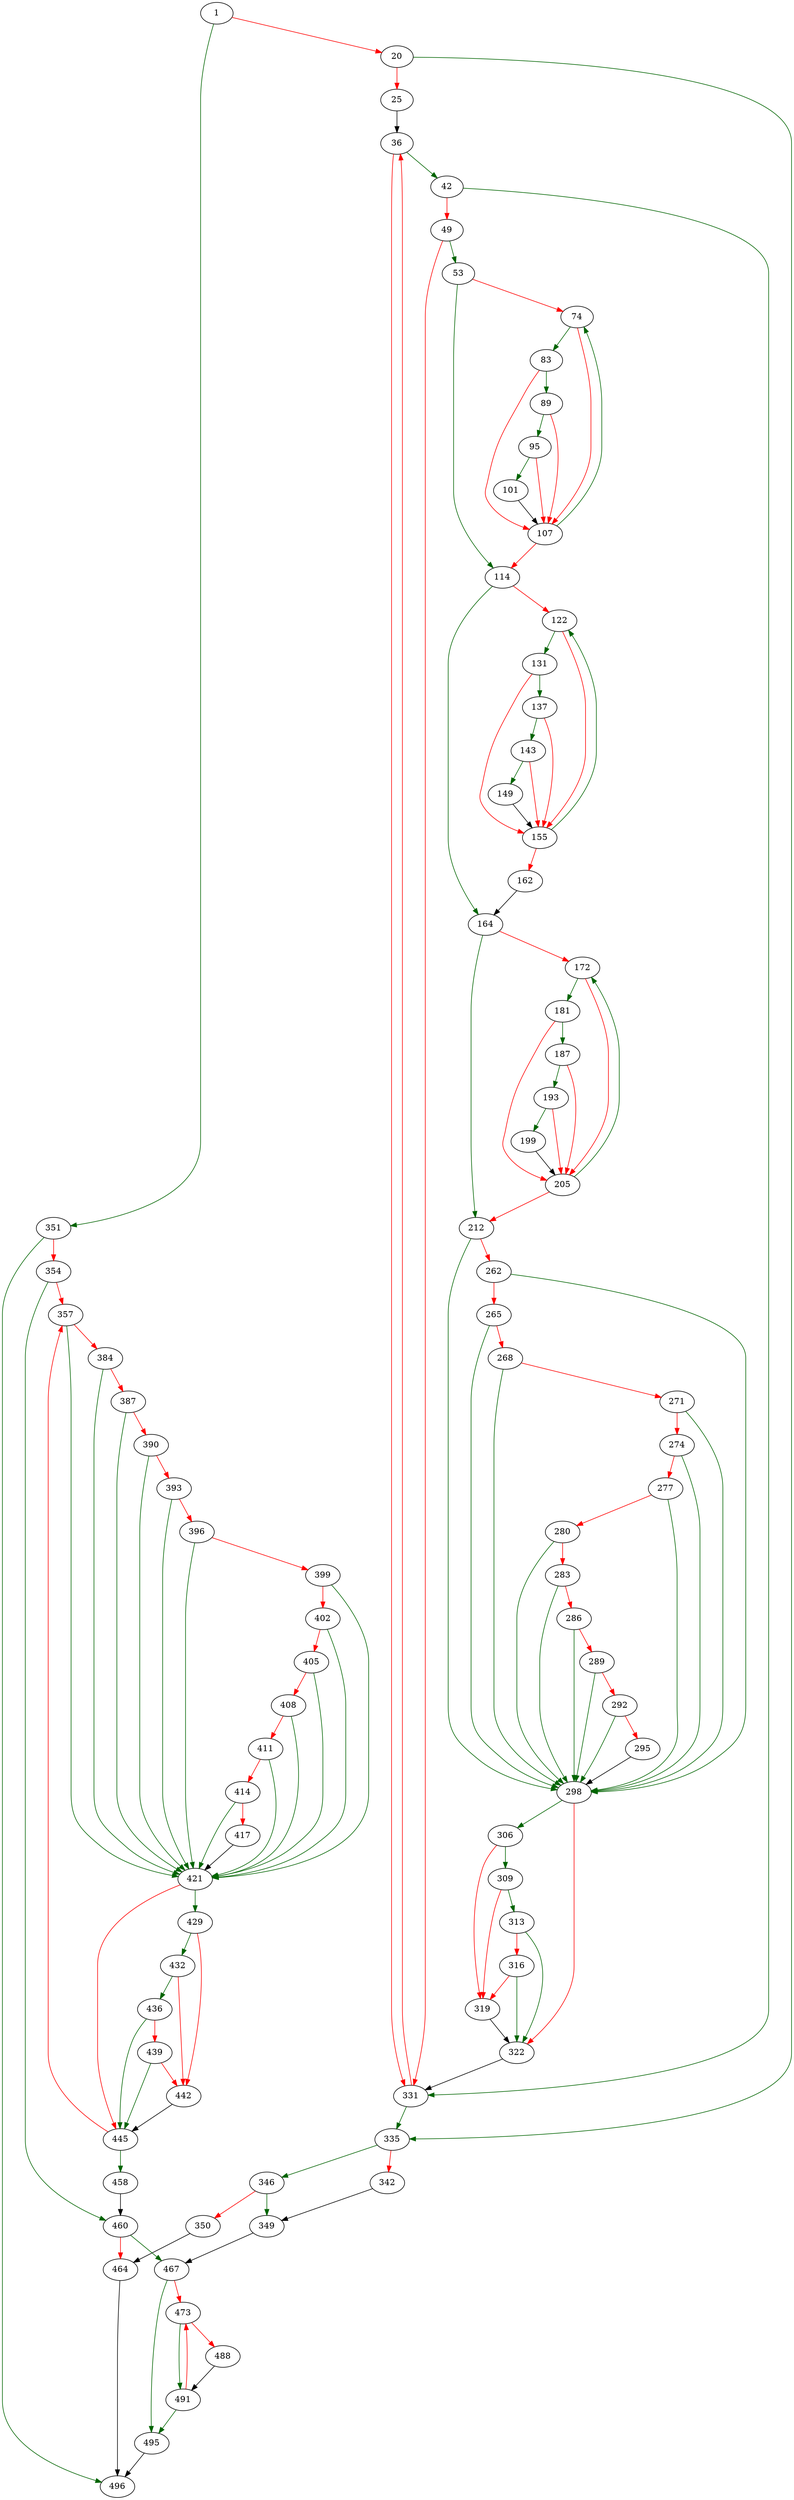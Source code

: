 strict digraph "read_file_system_list" {
	// Node definitions.
	1 [entry=true];
	351;
	20;
	335;
	25;
	36;
	42;
	331;
	49;
	53;
	114;
	74;
	83;
	107;
	89;
	95;
	101;
	164;
	122;
	131;
	155;
	137;
	143;
	149;
	162;
	212;
	172;
	181;
	205;
	187;
	193;
	199;
	298;
	262;
	265;
	268;
	271;
	274;
	277;
	280;
	283;
	286;
	289;
	292;
	295;
	306;
	322;
	309;
	319;
	313;
	316;
	346;
	342;
	349;
	350;
	467;
	464;
	496;
	354;
	460;
	357;
	421;
	384;
	387;
	390;
	393;
	396;
	399;
	402;
	405;
	408;
	411;
	414;
	417;
	429;
	445;
	432;
	442;
	436;
	439;
	458;
	495;
	473;
	491;
	488;

	// Edge definitions.
	1 -> 351 [
		color=darkgreen
		cond=true
	];
	1 -> 20 [
		color=red
		cond=false
	];
	351 -> 496 [
		color=darkgreen
		cond=true
	];
	351 -> 354 [
		color=red
		cond=false
	];
	20 -> 335 [
		color=darkgreen
		cond=true
	];
	20 -> 25 [
		color=red
		cond=false
	];
	335 -> 346 [
		color=darkgreen
		cond=true
	];
	335 -> 342 [
		color=red
		cond=false
	];
	25 -> 36;
	36 -> 42 [
		color=darkgreen
		cond=true
	];
	36 -> 331 [
		color=red
		cond=false
	];
	42 -> 331 [
		color=darkgreen
		cond=true
	];
	42 -> 49 [
		color=red
		cond=false
	];
	331 -> 335 [
		color=darkgreen
		cond=true
	];
	331 -> 36 [
		color=red
		cond=false
	];
	49 -> 331 [
		color=red
		cond=false
	];
	49 -> 53 [
		color=darkgreen
		cond=true
	];
	53 -> 114 [
		color=darkgreen
		cond=true
	];
	53 -> 74 [
		color=red
		cond=false
	];
	114 -> 164 [
		color=darkgreen
		cond=true
	];
	114 -> 122 [
		color=red
		cond=false
	];
	74 -> 83 [
		color=darkgreen
		cond=true
	];
	74 -> 107 [
		color=red
		cond=false
	];
	83 -> 107 [
		color=red
		cond=false
	];
	83 -> 89 [
		color=darkgreen
		cond=true
	];
	107 -> 114 [
		color=red
		cond=false
	];
	107 -> 74 [
		color=darkgreen
		cond=true
	];
	89 -> 107 [
		color=red
		cond=false
	];
	89 -> 95 [
		color=darkgreen
		cond=true
	];
	95 -> 107 [
		color=red
		cond=false
	];
	95 -> 101 [
		color=darkgreen
		cond=true
	];
	101 -> 107;
	164 -> 212 [
		color=darkgreen
		cond=true
	];
	164 -> 172 [
		color=red
		cond=false
	];
	122 -> 131 [
		color=darkgreen
		cond=true
	];
	122 -> 155 [
		color=red
		cond=false
	];
	131 -> 155 [
		color=red
		cond=false
	];
	131 -> 137 [
		color=darkgreen
		cond=true
	];
	155 -> 122 [
		color=darkgreen
		cond=true
	];
	155 -> 162 [
		color=red
		cond=false
	];
	137 -> 155 [
		color=red
		cond=false
	];
	137 -> 143 [
		color=darkgreen
		cond=true
	];
	143 -> 155 [
		color=red
		cond=false
	];
	143 -> 149 [
		color=darkgreen
		cond=true
	];
	149 -> 155;
	162 -> 164;
	212 -> 298 [
		color=darkgreen
		cond=true
	];
	212 -> 262 [
		color=red
		cond=false
	];
	172 -> 181 [
		color=darkgreen
		cond=true
	];
	172 -> 205 [
		color=red
		cond=false
	];
	181 -> 205 [
		color=red
		cond=false
	];
	181 -> 187 [
		color=darkgreen
		cond=true
	];
	205 -> 212 [
		color=red
		cond=false
	];
	205 -> 172 [
		color=darkgreen
		cond=true
	];
	187 -> 205 [
		color=red
		cond=false
	];
	187 -> 193 [
		color=darkgreen
		cond=true
	];
	193 -> 205 [
		color=red
		cond=false
	];
	193 -> 199 [
		color=darkgreen
		cond=true
	];
	199 -> 205;
	298 -> 306 [
		color=darkgreen
		cond=true
	];
	298 -> 322 [
		color=red
		cond=false
	];
	262 -> 298 [
		color=darkgreen
		cond=true
	];
	262 -> 265 [
		color=red
		cond=false
	];
	265 -> 298 [
		color=darkgreen
		cond=true
	];
	265 -> 268 [
		color=red
		cond=false
	];
	268 -> 298 [
		color=darkgreen
		cond=true
	];
	268 -> 271 [
		color=red
		cond=false
	];
	271 -> 298 [
		color=darkgreen
		cond=true
	];
	271 -> 274 [
		color=red
		cond=false
	];
	274 -> 298 [
		color=darkgreen
		cond=true
	];
	274 -> 277 [
		color=red
		cond=false
	];
	277 -> 298 [
		color=darkgreen
		cond=true
	];
	277 -> 280 [
		color=red
		cond=false
	];
	280 -> 298 [
		color=darkgreen
		cond=true
	];
	280 -> 283 [
		color=red
		cond=false
	];
	283 -> 298 [
		color=darkgreen
		cond=true
	];
	283 -> 286 [
		color=red
		cond=false
	];
	286 -> 298 [
		color=darkgreen
		cond=true
	];
	286 -> 289 [
		color=red
		cond=false
	];
	289 -> 298 [
		color=darkgreen
		cond=true
	];
	289 -> 292 [
		color=red
		cond=false
	];
	292 -> 298 [
		color=darkgreen
		cond=true
	];
	292 -> 295 [
		color=red
		cond=false
	];
	295 -> 298;
	306 -> 309 [
		color=darkgreen
		cond=true
	];
	306 -> 319 [
		color=red
		cond=false
	];
	322 -> 331;
	309 -> 319 [
		color=red
		cond=false
	];
	309 -> 313 [
		color=darkgreen
		cond=true
	];
	319 -> 322;
	313 -> 322 [
		color=darkgreen
		cond=true
	];
	313 -> 316 [
		color=red
		cond=false
	];
	316 -> 322 [
		color=darkgreen
		cond=true
	];
	316 -> 319 [
		color=red
		cond=false
	];
	346 -> 349 [
		color=darkgreen
		cond=true
	];
	346 -> 350 [
		color=red
		cond=false
	];
	342 -> 349;
	349 -> 467;
	350 -> 464;
	467 -> 495 [
		color=darkgreen
		cond=true
	];
	467 -> 473 [
		color=red
		cond=false
	];
	464 -> 496;
	354 -> 460 [
		color=darkgreen
		cond=true
	];
	354 -> 357 [
		color=red
		cond=false
	];
	460 -> 467 [
		color=darkgreen
		cond=true
	];
	460 -> 464 [
		color=red
		cond=false
	];
	357 -> 421 [
		color=darkgreen
		cond=true
	];
	357 -> 384 [
		color=red
		cond=false
	];
	421 -> 429 [
		color=darkgreen
		cond=true
	];
	421 -> 445 [
		color=red
		cond=false
	];
	384 -> 421 [
		color=darkgreen
		cond=true
	];
	384 -> 387 [
		color=red
		cond=false
	];
	387 -> 421 [
		color=darkgreen
		cond=true
	];
	387 -> 390 [
		color=red
		cond=false
	];
	390 -> 421 [
		color=darkgreen
		cond=true
	];
	390 -> 393 [
		color=red
		cond=false
	];
	393 -> 421 [
		color=darkgreen
		cond=true
	];
	393 -> 396 [
		color=red
		cond=false
	];
	396 -> 421 [
		color=darkgreen
		cond=true
	];
	396 -> 399 [
		color=red
		cond=false
	];
	399 -> 421 [
		color=darkgreen
		cond=true
	];
	399 -> 402 [
		color=red
		cond=false
	];
	402 -> 421 [
		color=darkgreen
		cond=true
	];
	402 -> 405 [
		color=red
		cond=false
	];
	405 -> 421 [
		color=darkgreen
		cond=true
	];
	405 -> 408 [
		color=red
		cond=false
	];
	408 -> 421 [
		color=darkgreen
		cond=true
	];
	408 -> 411 [
		color=red
		cond=false
	];
	411 -> 421 [
		color=darkgreen
		cond=true
	];
	411 -> 414 [
		color=red
		cond=false
	];
	414 -> 421 [
		color=darkgreen
		cond=true
	];
	414 -> 417 [
		color=red
		cond=false
	];
	417 -> 421;
	429 -> 432 [
		color=darkgreen
		cond=true
	];
	429 -> 442 [
		color=red
		cond=false
	];
	445 -> 357 [
		color=red
		cond=false
	];
	445 -> 458 [
		color=darkgreen
		cond=true
	];
	432 -> 442 [
		color=red
		cond=false
	];
	432 -> 436 [
		color=darkgreen
		cond=true
	];
	442 -> 445;
	436 -> 445 [
		color=darkgreen
		cond=true
	];
	436 -> 439 [
		color=red
		cond=false
	];
	439 -> 445 [
		color=darkgreen
		cond=true
	];
	439 -> 442 [
		color=red
		cond=false
	];
	458 -> 460;
	495 -> 496;
	473 -> 491 [
		color=darkgreen
		cond=true
	];
	473 -> 488 [
		color=red
		cond=false
	];
	491 -> 495 [
		color=darkgreen
		cond=true
	];
	491 -> 473 [
		color=red
		cond=false
	];
	488 -> 491;
}